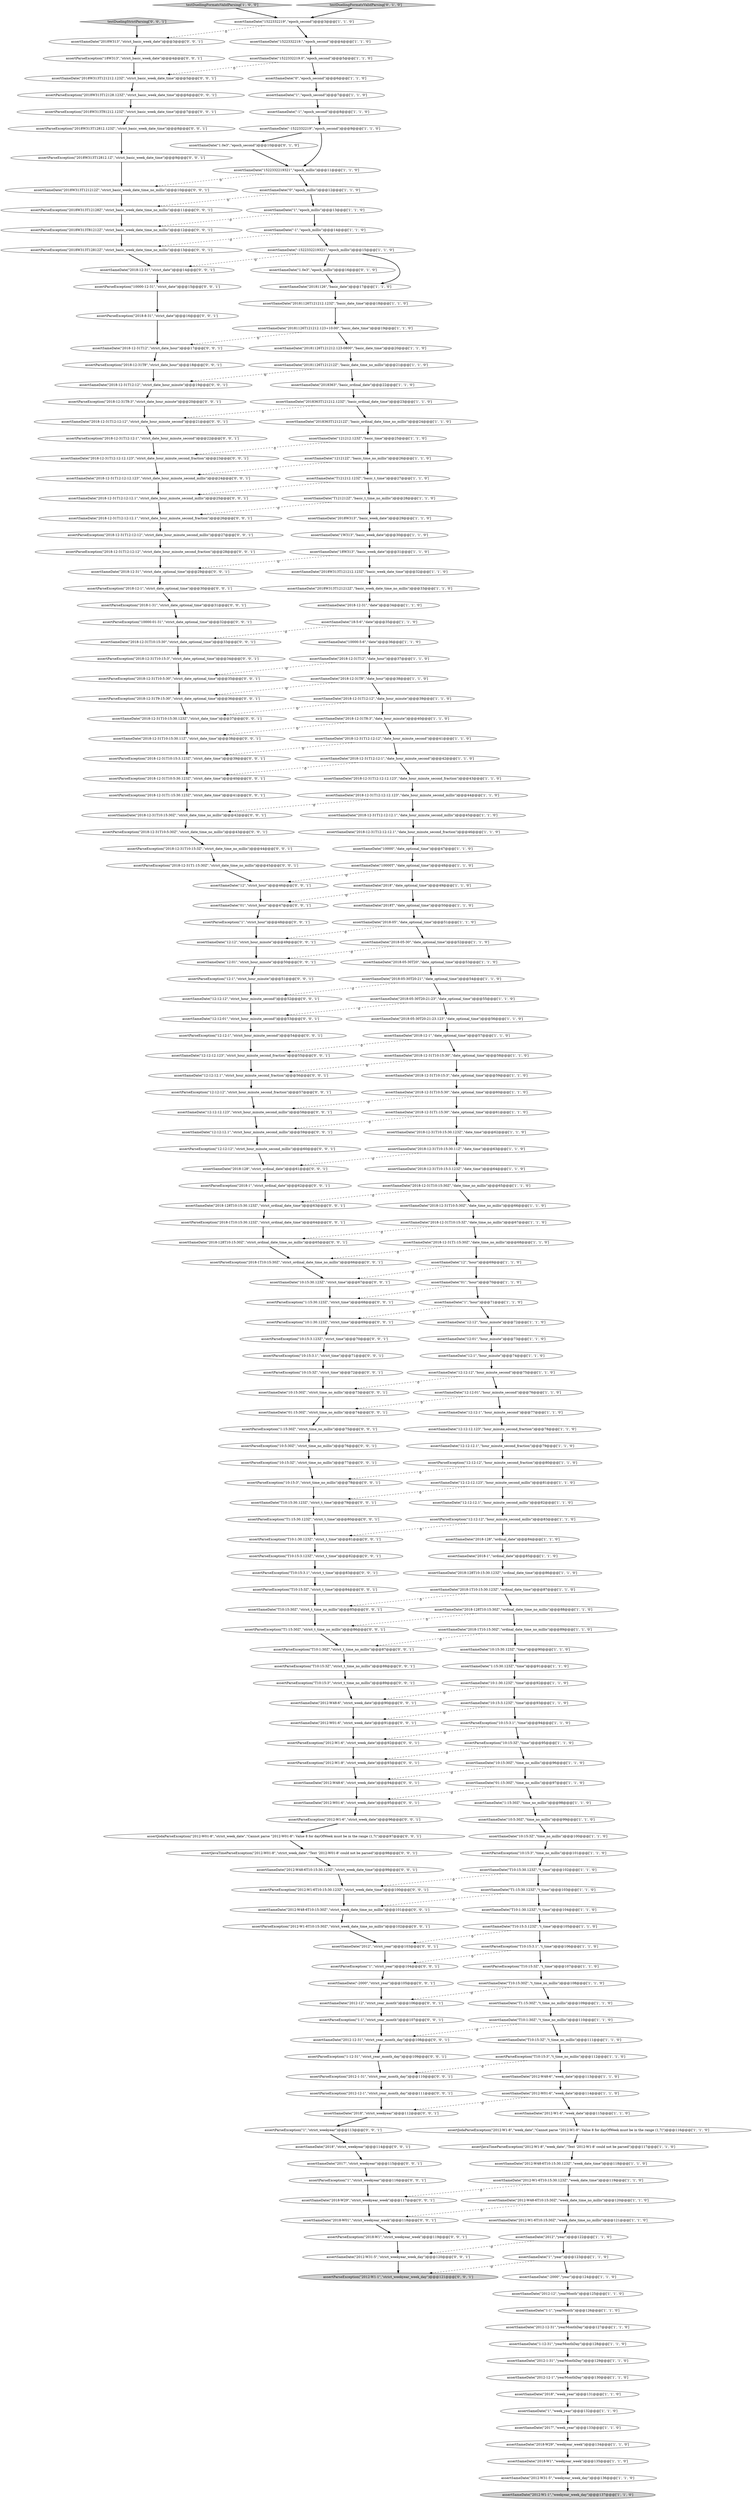digraph {
136 [style = filled, label = "assertSameDate(\"1.0e3\",\"epoch_second\")@@@10@@@['0', '1', '0']", fillcolor = white, shape = ellipse image = "AAA1AAABBB2BBB"];
87 [style = filled, label = "assertSameDate(\"1522332219.\",\"epoch_second\")@@@4@@@['1', '1', '0']", fillcolor = white, shape = ellipse image = "AAA0AAABBB1BBB"];
166 [style = filled, label = "assertParseException(\"10:15:3.1\",\"strict_time\")@@@71@@@['0', '0', '1']", fillcolor = white, shape = ellipse image = "AAA0AAABBB3BBB"];
212 [style = filled, label = "assertParseException(\"2018-12-31T10:15:3Z\",\"strict_date_time_no_millis\")@@@44@@@['0', '0', '1']", fillcolor = white, shape = ellipse image = "AAA0AAABBB3BBB"];
73 [style = filled, label = "assertSameDate(\"2018\",\"week_year\")@@@131@@@['1', '1', '0']", fillcolor = white, shape = ellipse image = "AAA0AAABBB1BBB"];
15 [style = filled, label = "assertSameDate(\"2018-12-31T12:12:12.1\",\"date_hour_minute_second_fraction\")@@@46@@@['1', '1', '0']", fillcolor = white, shape = ellipse image = "AAA0AAABBB1BBB"];
72 [style = filled, label = "assertSameDate(\"12\",\"hour\")@@@69@@@['1', '1', '0']", fillcolor = white, shape = ellipse image = "AAA0AAABBB1BBB"];
161 [style = filled, label = "assertSameDate(\"2018-12-31T12:12:12\",\"strict_date_hour_minute_second\")@@@21@@@['0', '0', '1']", fillcolor = white, shape = ellipse image = "AAA0AAABBB3BBB"];
33 [style = filled, label = "assertSameDate(\"2018-05-30T20:21:23.123\",\"date_optional_time\")@@@56@@@['1', '1', '0']", fillcolor = white, shape = ellipse image = "AAA0AAABBB1BBB"];
70 [style = filled, label = "assertSameDate(\"2018-12-31T10:15:3.123Z\",\"date_time\")@@@64@@@['1', '1', '0']", fillcolor = white, shape = ellipse image = "AAA0AAABBB1BBB"];
86 [style = filled, label = "assertSameDate(\"2018-12-31T10:15:30.11Z\",\"date_time\")@@@63@@@['1', '1', '0']", fillcolor = white, shape = ellipse image = "AAA0AAABBB1BBB"];
207 [style = filled, label = "assertParseException(\"2018-12-31T12:12:12\",\"strict_date_hour_minute_second_millis\")@@@27@@@['0', '0', '1']", fillcolor = white, shape = ellipse image = "AAA0AAABBB3BBB"];
131 [style = filled, label = "assertParseException(\"12:12:12\",\"hour_minute_second_fraction\")@@@80@@@['1', '1', '0']", fillcolor = white, shape = ellipse image = "AAA0AAABBB1BBB"];
10 [style = filled, label = "assertSameDate(\"2012-W1-6T10:15:30Z\",\"week_date_time_no_millis\")@@@121@@@['1', '1', '0']", fillcolor = white, shape = ellipse image = "AAA0AAABBB1BBB"];
147 [style = filled, label = "assertParseException(\"10:15:3Z\",\"strict_time_no_millis\")@@@77@@@['0', '0', '1']", fillcolor = white, shape = ellipse image = "AAA0AAABBB3BBB"];
75 [style = filled, label = "assertSameDate(\"-1\",\"epoch_millis\")@@@14@@@['1', '1', '0']", fillcolor = white, shape = ellipse image = "AAA0AAABBB1BBB"];
118 [style = filled, label = "assertSameDate(\"12:12:12.1\",\"hour_minute_second_millis\")@@@82@@@['1', '1', '0']", fillcolor = white, shape = ellipse image = "AAA0AAABBB1BBB"];
173 [style = filled, label = "assertSameDate(\"2018\",\"strict_weekyear\")@@@114@@@['0', '0', '1']", fillcolor = white, shape = ellipse image = "AAA0AAABBB3BBB"];
169 [style = filled, label = "assertParseException(\"T10:1:30.123Z\",\"strict_t_time\")@@@81@@@['0', '0', '1']", fillcolor = white, shape = ellipse image = "AAA0AAABBB3BBB"];
115 [style = filled, label = "assertSameDate(\"2012-W1-6T10:15:30.123Z\",\"week_date_time\")@@@119@@@['1', '1', '0']", fillcolor = white, shape = ellipse image = "AAA0AAABBB1BBB"];
111 [style = filled, label = "assertSameDate(\"20181126T121212.123-0800\",\"basic_date_time\")@@@20@@@['1', '1', '0']", fillcolor = white, shape = ellipse image = "AAA0AAABBB1BBB"];
159 [style = filled, label = "assertSameDate(\"12:12:12\",\"strict_hour_minute_second\")@@@52@@@['0', '0', '1']", fillcolor = white, shape = ellipse image = "AAA0AAABBB3BBB"];
39 [style = filled, label = "assertSameDate(\"12:01\",\"hour_minute\")@@@73@@@['1', '1', '0']", fillcolor = white, shape = ellipse image = "AAA0AAABBB1BBB"];
165 [style = filled, label = "assertParseException(\"10:1:30.123Z\",\"strict_time\")@@@69@@@['0', '0', '1']", fillcolor = white, shape = ellipse image = "AAA0AAABBB3BBB"];
13 [style = filled, label = "assertSameDate(\"2012-W31-5\",\"weekyear_week_day\")@@@136@@@['1', '1', '0']", fillcolor = white, shape = ellipse image = "AAA0AAABBB1BBB"];
126 [style = filled, label = "assertSameDate(\"01\",\"hour\")@@@70@@@['1', '1', '0']", fillcolor = white, shape = ellipse image = "AAA0AAABBB1BBB"];
7 [style = filled, label = "assertParseException(\"T10:15:3.1\",\"t_time\")@@@106@@@['1', '1', '0']", fillcolor = white, shape = ellipse image = "AAA0AAABBB1BBB"];
55 [style = filled, label = "assertSameDate(\"2018W313T121212.123Z\",\"basic_week_date_time\")@@@32@@@['1', '1', '0']", fillcolor = white, shape = ellipse image = "AAA0AAABBB1BBB"];
78 [style = filled, label = "assertSameDate(\"-2000\",\"year\")@@@124@@@['1', '1', '0']", fillcolor = white, shape = ellipse image = "AAA0AAABBB1BBB"];
233 [style = filled, label = "assertParseException(\"2018-1T10:15:30Z\",\"strict_ordinal_date_time_no_millis\")@@@66@@@['0', '0', '1']", fillcolor = white, shape = ellipse image = "AAA0AAABBB3BBB"];
142 [style = filled, label = "assertParseException(\"1:15:30Z\",\"strict_time_no_millis\")@@@75@@@['0', '0', '1']", fillcolor = white, shape = ellipse image = "AAA0AAABBB3BBB"];
198 [style = filled, label = "assertSameDate(\"12:12:01\",\"strict_hour_minute_second\")@@@53@@@['0', '0', '1']", fillcolor = white, shape = ellipse image = "AAA0AAABBB3BBB"];
49 [style = filled, label = "assertSameDate(\"2018-128T10:15:30.123Z\",\"ordinal_date_time\")@@@86@@@['1', '1', '0']", fillcolor = white, shape = ellipse image = "AAA0AAABBB1BBB"];
134 [style = filled, label = "assertSameDate(\"1.0e3\",\"epoch_millis\")@@@16@@@['0', '1', '0']", fillcolor = white, shape = ellipse image = "AAA1AAABBB2BBB"];
58 [style = filled, label = "assertParseException(\"10:15:3Z\",\"time\")@@@95@@@['1', '1', '0']", fillcolor = white, shape = ellipse image = "AAA0AAABBB1BBB"];
186 [style = filled, label = "assertParseException(\"1-1\",\"strict_year_month\")@@@107@@@['0', '0', '1']", fillcolor = white, shape = ellipse image = "AAA0AAABBB3BBB"];
228 [style = filled, label = "assertSameDate(\"2012-W48-6\",\"strict_week_date\")@@@90@@@['0', '0', '1']", fillcolor = white, shape = ellipse image = "AAA0AAABBB3BBB"];
113 [style = filled, label = "assertSameDate(\"121212.123Z\",\"basic_time\")@@@25@@@['1', '1', '0']", fillcolor = white, shape = ellipse image = "AAA0AAABBB1BBB"];
189 [style = filled, label = "assertSameDate(\"2018-12-31\",\"strict_date\")@@@14@@@['0', '0', '1']", fillcolor = white, shape = ellipse image = "AAA0AAABBB3BBB"];
213 [style = filled, label = "assertParseException(\"1\",\"strict_weekyear\")@@@116@@@['0', '0', '1']", fillcolor = white, shape = ellipse image = "AAA0AAABBB3BBB"];
220 [style = filled, label = "assertParseException(\"T1:15:30.123Z\",\"strict_t_time\")@@@80@@@['0', '0', '1']", fillcolor = white, shape = ellipse image = "AAA0AAABBB3BBB"];
204 [style = filled, label = "assertParseException(\"1\",\"strict_year\")@@@104@@@['0', '0', '1']", fillcolor = white, shape = ellipse image = "AAA0AAABBB3BBB"];
250 [style = filled, label = "assertSameDate(\"2018W313T121212.123Z\",\"strict_basic_week_date_time\")@@@5@@@['0', '0', '1']", fillcolor = white, shape = ellipse image = "AAA0AAABBB3BBB"];
183 [style = filled, label = "assertSameDate(\"12:12\",\"strict_hour_minute\")@@@49@@@['0', '0', '1']", fillcolor = white, shape = ellipse image = "AAA0AAABBB3BBB"];
194 [style = filled, label = "assertParseException(\"10:5:30Z\",\"strict_time_no_millis\")@@@76@@@['0', '0', '1']", fillcolor = white, shape = ellipse image = "AAA0AAABBB3BBB"];
229 [style = filled, label = "assertSameDate(\"01\",\"strict_hour\")@@@47@@@['0', '0', '1']", fillcolor = white, shape = ellipse image = "AAA0AAABBB3BBB"];
168 [style = filled, label = "assertSameDate(\"2012-W48-6T10:15:30Z\",\"strict_week_date_time_no_millis\")@@@101@@@['0', '0', '1']", fillcolor = white, shape = ellipse image = "AAA0AAABBB3BBB"];
8 [style = filled, label = "assertSameDate(\"20181126\",\"basic_date\")@@@17@@@['1', '1', '0']", fillcolor = white, shape = ellipse image = "AAA0AAABBB1BBB"];
128 [style = filled, label = "assertSameDate(\"2018-W29\",\"weekyear_week\")@@@134@@@['1', '1', '0']", fillcolor = white, shape = ellipse image = "AAA0AAABBB1BBB"];
222 [style = filled, label = "assertSameDate(\"2012-W48-6\",\"strict_week_date\")@@@94@@@['0', '0', '1']", fillcolor = white, shape = ellipse image = "AAA0AAABBB3BBB"];
112 [style = filled, label = "assertSameDate(\"1522332219.0\",\"epoch_second\")@@@5@@@['1', '1', '0']", fillcolor = white, shape = ellipse image = "AAA0AAABBB1BBB"];
44 [style = filled, label = "assertSameDate(\"0\",\"epoch_millis\")@@@12@@@['1', '1', '0']", fillcolor = white, shape = ellipse image = "AAA0AAABBB1BBB"];
59 [style = filled, label = "assertSameDate(\"2018-12-31T1:15:30\",\"date_optional_time\")@@@61@@@['1', '1', '0']", fillcolor = white, shape = ellipse image = "AAA0AAABBB1BBB"];
24 [style = filled, label = "assertSameDate(\"2018-12-31T8:3\",\"date_hour_minute\")@@@40@@@['1', '1', '0']", fillcolor = white, shape = ellipse image = "AAA0AAABBB1BBB"];
171 [style = filled, label = "assertParseException(\"2012-W1-8\",\"strict_week_date\")@@@93@@@['0', '0', '1']", fillcolor = white, shape = ellipse image = "AAA0AAABBB3BBB"];
138 [style = filled, label = "assertParseException(\"2018-12-31T8\",\"strict_date_hour\")@@@18@@@['0', '0', '1']", fillcolor = white, shape = ellipse image = "AAA0AAABBB3BBB"];
145 [style = filled, label = "assertParseException(\"1-12-31\",\"strict_year_month_day\")@@@109@@@['0', '0', '1']", fillcolor = white, shape = ellipse image = "AAA0AAABBB3BBB"];
63 [style = filled, label = "testDuellingFormatsValidParsing['1', '0', '0']", fillcolor = lightgray, shape = diamond image = "AAA0AAABBB1BBB"];
83 [style = filled, label = "assertParseException(\"T10:15:3\",\"t_time_no_millis\")@@@112@@@['1', '1', '0']", fillcolor = white, shape = ellipse image = "AAA0AAABBB1BBB"];
143 [style = filled, label = "assertParseException(\"2018-12-31T10:5:30\",\"strict_date_optional_time\")@@@35@@@['0', '0', '1']", fillcolor = white, shape = ellipse image = "AAA0AAABBB3BBB"];
123 [style = filled, label = "assertSameDate(\"2018363\",\"basic_ordinal_date\")@@@22@@@['1', '1', '0']", fillcolor = white, shape = ellipse image = "AAA0AAABBB1BBB"];
20 [style = filled, label = "assertSameDate(\"1\",\"hour\")@@@71@@@['1', '1', '0']", fillcolor = white, shape = ellipse image = "AAA0AAABBB1BBB"];
156 [style = filled, label = "assertParseException(\"T10:15:3\",\"strict_t_time_no_millis\")@@@89@@@['0', '0', '1']", fillcolor = white, shape = ellipse image = "AAA0AAABBB3BBB"];
114 [style = filled, label = "assertSameDate(\"2018-12-31T12:12:12.123\",\"date_hour_minute_second_millis\")@@@44@@@['1', '1', '0']", fillcolor = white, shape = ellipse image = "AAA0AAABBB1BBB"];
149 [style = filled, label = "assertParseException(\"2018-8-31\",\"strict_date\")@@@16@@@['0', '0', '1']", fillcolor = white, shape = ellipse image = "AAA0AAABBB3BBB"];
66 [style = filled, label = "assertSameDate(\"2018-05-30T20\",\"date_optional_time\")@@@53@@@['1', '1', '0']", fillcolor = white, shape = ellipse image = "AAA0AAABBB1BBB"];
120 [style = filled, label = "assertSameDate(\"2012-12-1\",\"yearMonthDay\")@@@130@@@['1', '1', '0']", fillcolor = white, shape = ellipse image = "AAA0AAABBB1BBB"];
80 [style = filled, label = "assertSameDate(\"2018-12-31T12:12:12.1\",\"date_hour_minute_second_millis\")@@@45@@@['1', '1', '0']", fillcolor = white, shape = ellipse image = "AAA0AAABBB1BBB"];
69 [style = filled, label = "assertSameDate(\"10000\",\"date_optional_time\")@@@47@@@['1', '1', '0']", fillcolor = white, shape = ellipse image = "AAA0AAABBB1BBB"];
104 [style = filled, label = "assertSameDate(\"2018-12-31T10:5:30\",\"date_optional_time\")@@@60@@@['1', '1', '0']", fillcolor = white, shape = ellipse image = "AAA0AAABBB1BBB"];
224 [style = filled, label = "assertSameDate(\"2012\",\"strict_year\")@@@103@@@['0', '0', '1']", fillcolor = white, shape = ellipse image = "AAA0AAABBB3BBB"];
191 [style = filled, label = "assertSameDate(\"2018W313\",\"strict_basic_week_date\")@@@3@@@['0', '0', '1']", fillcolor = white, shape = ellipse image = "AAA0AAABBB3BBB"];
244 [style = filled, label = "assertParseException(\"2012-W1-6T10:15:30Z\",\"strict_week_date_time_no_millis\")@@@102@@@['0', '0', '1']", fillcolor = white, shape = ellipse image = "AAA0AAABBB3BBB"];
27 [style = filled, label = "assertSameDate(\"1:15:30.123Z\",\"time\")@@@91@@@['1', '1', '0']", fillcolor = white, shape = ellipse image = "AAA0AAABBB1BBB"];
181 [style = filled, label = "assertSameDate(\"T10:15:30.123Z\",\"strict_t_time\")@@@79@@@['0', '0', '1']", fillcolor = white, shape = ellipse image = "AAA0AAABBB3BBB"];
97 [style = filled, label = "assertJavaTimeParseException(\"2012-W1-8\",\"week_date\",\"Text '2012-W1-8' could not be parsed\")@@@117@@@['1', '1', '0']", fillcolor = white, shape = ellipse image = "AAA0AAABBB1BBB"];
188 [style = filled, label = "assertParseException(\"T10:15:3.1\",\"strict_t_time\")@@@83@@@['0', '0', '1']", fillcolor = white, shape = ellipse image = "AAA0AAABBB3BBB"];
133 [style = filled, label = "assertSameDate(\"10:5:30Z\",\"time_no_millis\")@@@99@@@['1', '1', '0']", fillcolor = white, shape = ellipse image = "AAA0AAABBB1BBB"];
26 [style = filled, label = "assertSameDate(\"01:15:30Z\",\"time_no_millis\")@@@97@@@['1', '1', '0']", fillcolor = white, shape = ellipse image = "AAA0AAABBB1BBB"];
57 [style = filled, label = "assertSameDate(\"2018-12-31T10:15:30\",\"date_optional_time\")@@@58@@@['1', '1', '0']", fillcolor = white, shape = ellipse image = "AAA0AAABBB1BBB"];
109 [style = filled, label = "assertSameDate(\"2018W313\",\"basic_week_date\")@@@29@@@['1', '1', '0']", fillcolor = white, shape = ellipse image = "AAA0AAABBB1BBB"];
195 [style = filled, label = "assertParseException(\"2018-1T10:15:30.123Z\",\"strict_ordinal_date_time\")@@@64@@@['0', '0', '1']", fillcolor = white, shape = ellipse image = "AAA0AAABBB3BBB"];
217 [style = filled, label = "assertSameDate(\"12:12:12.1\",\"strict_hour_minute_second_fraction\")@@@56@@@['0', '0', '1']", fillcolor = white, shape = ellipse image = "AAA0AAABBB3BBB"];
135 [style = filled, label = "testDuellingFormatsValidParsing['0', '1', '0']", fillcolor = lightgray, shape = diamond image = "AAA0AAABBB2BBB"];
236 [style = filled, label = "assertParseException(\"T10:15:3Z\",\"strict_t_time\")@@@84@@@['0', '0', '1']", fillcolor = white, shape = ellipse image = "AAA0AAABBB3BBB"];
89 [style = filled, label = "assertSameDate(\"12:12:12\",\"hour_minute_second\")@@@75@@@['1', '1', '0']", fillcolor = white, shape = ellipse image = "AAA0AAABBB1BBB"];
103 [style = filled, label = "assertSameDate(\"2018-05-30\",\"date_optional_time\")@@@52@@@['1', '1', '0']", fillcolor = white, shape = ellipse image = "AAA0AAABBB1BBB"];
88 [style = filled, label = "assertSameDate(\"2018-12-31T10:15:30Z\",\"date_time_no_millis\")@@@65@@@['1', '1', '0']", fillcolor = white, shape = ellipse image = "AAA0AAABBB1BBB"];
254 [style = filled, label = "assertParseException(\"2012-W1-1\",\"strict_weekyear_week_day\")@@@121@@@['0', '0', '1']", fillcolor = lightgray, shape = ellipse image = "AAA0AAABBB3BBB"];
65 [style = filled, label = "assertSameDate(\"2012-W48-6T10:15:30Z\",\"week_date_time_no_millis\")@@@120@@@['1', '1', '0']", fillcolor = white, shape = ellipse image = "AAA0AAABBB1BBB"];
155 [style = filled, label = "assertParseException(\"2018-12-31T12:12:12\",\"strict_date_hour_minute_second_fraction\")@@@28@@@['0', '0', '1']", fillcolor = white, shape = ellipse image = "AAA0AAABBB3BBB"];
197 [style = filled, label = "assertSameDate(\"10:15:30.123Z\",\"strict_time\")@@@67@@@['0', '0', '1']", fillcolor = white, shape = ellipse image = "AAA0AAABBB3BBB"];
215 [style = filled, label = "assertSameDate(\"T10:15:30Z\",\"strict_t_time_no_millis\")@@@85@@@['0', '0', '1']", fillcolor = white, shape = ellipse image = "AAA0AAABBB3BBB"];
164 [style = filled, label = "assertSameDate(\"12:12:12.1\",\"strict_hour_minute_second_millis\")@@@59@@@['0', '0', '1']", fillcolor = white, shape = ellipse image = "AAA0AAABBB3BBB"];
45 [style = filled, label = "assertSameDate(\"2012-1-31\",\"yearMonthDay\")@@@129@@@['1', '1', '0']", fillcolor = white, shape = ellipse image = "AAA0AAABBB1BBB"];
148 [style = filled, label = "assertParseException(\"T1:15:30Z\",\"strict_t_time_no_millis\")@@@86@@@['0', '0', '1']", fillcolor = white, shape = ellipse image = "AAA0AAABBB3BBB"];
77 [style = filled, label = "assertSameDate(\"20181126T121212.123Z\",\"basic_date_time\")@@@18@@@['1', '1', '0']", fillcolor = white, shape = ellipse image = "AAA0AAABBB1BBB"];
176 [style = filled, label = "assertSameDate(\"01:15:30Z\",\"strict_time_no_millis\")@@@74@@@['0', '0', '1']", fillcolor = white, shape = ellipse image = "AAA0AAABBB3BBB"];
54 [style = filled, label = "assertSameDate(\"1522332219\",\"epoch_second\")@@@3@@@['1', '1', '0']", fillcolor = white, shape = ellipse image = "AAA0AAABBB1BBB"];
177 [style = filled, label = "assertSameDate(\"2018-12-31T12:12:12.1\",\"strict_date_hour_minute_second_fraction\")@@@26@@@['0', '0', '1']", fillcolor = white, shape = ellipse image = "AAA0AAABBB3BBB"];
221 [style = filled, label = "assertParseException(\"2018W313T12812.123Z\",\"strict_basic_week_date_time\")@@@8@@@['0', '0', '1']", fillcolor = white, shape = ellipse image = "AAA0AAABBB3BBB"];
41 [style = filled, label = "assertParseException(\"10:15:3.1\",\"time\")@@@94@@@['1', '1', '0']", fillcolor = white, shape = ellipse image = "AAA0AAABBB1BBB"];
79 [style = filled, label = "assertSameDate(\"2018363T121212.123Z\",\"basic_ordinal_date_time\")@@@23@@@['1', '1', '0']", fillcolor = white, shape = ellipse image = "AAA0AAABBB1BBB"];
37 [style = filled, label = "assertSameDate(\"1:15:30Z\",\"time_no_millis\")@@@98@@@['1', '1', '0']", fillcolor = white, shape = ellipse image = "AAA0AAABBB1BBB"];
21 [style = filled, label = "assertSameDate(\"2018-128T10:15:30Z\",\"ordinal_date_time_no_millis\")@@@88@@@['1', '1', '0']", fillcolor = white, shape = ellipse image = "AAA0AAABBB1BBB"];
110 [style = filled, label = "assertSameDate(\"10:15:30Z\",\"time_no_millis\")@@@96@@@['1', '1', '0']", fillcolor = white, shape = ellipse image = "AAA0AAABBB1BBB"];
237 [style = filled, label = "assertParseException(\"1\",\"strict_hour\")@@@48@@@['0', '0', '1']", fillcolor = white, shape = ellipse image = "AAA0AAABBB3BBB"];
193 [style = filled, label = "assertParseException(\"2018-W1\",\"strict_weekyear_week\")@@@119@@@['0', '0', '1']", fillcolor = white, shape = ellipse image = "AAA0AAABBB3BBB"];
28 [style = filled, label = "assertSameDate(\"2018-12-31T8\",\"date_hour\")@@@38@@@['1', '1', '0']", fillcolor = white, shape = ellipse image = "AAA0AAABBB1BBB"];
3 [style = filled, label = "assertSameDate(\"2018-1T10:15:30.123Z\",\"ordinal_date_time\")@@@87@@@['1', '1', '0']", fillcolor = white, shape = ellipse image = "AAA0AAABBB1BBB"];
107 [style = filled, label = "assertSameDate(\"2018-12-31T10:5:30Z\",\"date_time_no_millis\")@@@66@@@['1', '1', '0']", fillcolor = white, shape = ellipse image = "AAA0AAABBB1BBB"];
129 [style = filled, label = "assertSameDate(\"2012-W01-6\",\"week_date\")@@@114@@@['1', '1', '0']", fillcolor = white, shape = ellipse image = "AAA0AAABBB1BBB"];
203 [style = filled, label = "assertParseException(\"12:12:12\",\"strict_hour_minute_second_millis\")@@@60@@@['0', '0', '1']", fillcolor = white, shape = ellipse image = "AAA0AAABBB3BBB"];
31 [style = filled, label = "assertSameDate(\"2018-128\",\"ordinal_date\")@@@84@@@['1', '1', '0']", fillcolor = white, shape = ellipse image = "AAA0AAABBB1BBB"];
46 [style = filled, label = "assertSameDate(\"12:1\",\"hour_minute\")@@@74@@@['1', '1', '0']", fillcolor = white, shape = ellipse image = "AAA0AAABBB1BBB"];
96 [style = filled, label = "assertParseException(\"T10:15:3Z\",\"t_time\")@@@107@@@['1', '1', '0']", fillcolor = white, shape = ellipse image = "AAA0AAABBB1BBB"];
84 [style = filled, label = "assertSameDate(\"2018-12-31T12:12:12\",\"date_hour_minute_second\")@@@41@@@['1', '1', '0']", fillcolor = white, shape = ellipse image = "AAA0AAABBB1BBB"];
245 [style = filled, label = "assertParseException(\"18W313\",\"strict_basic_week_date\")@@@4@@@['0', '0', '1']", fillcolor = white, shape = ellipse image = "AAA0AAABBB3BBB"];
255 [style = filled, label = "assertSameDate(\"2018-12-31T10:15:30.11Z\",\"strict_date_time\")@@@38@@@['0', '0', '1']", fillcolor = white, shape = ellipse image = "AAA0AAABBB3BBB"];
98 [style = filled, label = "assertSameDate(\"2012-12\",\"yearMonth\")@@@125@@@['1', '1', '0']", fillcolor = white, shape = ellipse image = "AAA0AAABBB1BBB"];
130 [style = filled, label = "assertSameDate(\"T121212Z\",\"basic_t_time_no_millis\")@@@28@@@['1', '1', '0']", fillcolor = white, shape = ellipse image = "AAA0AAABBB1BBB"];
68 [style = filled, label = "assertSameDate(\"2012-W48-6\",\"week_date\")@@@113@@@['1', '1', '0']", fillcolor = white, shape = ellipse image = "AAA0AAABBB1BBB"];
101 [style = filled, label = "assertSameDate(\"10:15:3.123Z\",\"time\")@@@93@@@['1', '1', '0']", fillcolor = white, shape = ellipse image = "AAA0AAABBB1BBB"];
139 [style = filled, label = "assertSameDate(\"2018-12-31T10:15:30Z\",\"strict_date_time_no_millis\")@@@42@@@['0', '0', '1']", fillcolor = white, shape = ellipse image = "AAA0AAABBB3BBB"];
170 [style = filled, label = "assertParseException(\"10000-12-31\",\"strict_date\")@@@15@@@['0', '0', '1']", fillcolor = white, shape = ellipse image = "AAA0AAABBB3BBB"];
175 [style = filled, label = "assertParseException(\"2018W313T81212.123Z\",\"strict_basic_week_date_time\")@@@7@@@['0', '0', '1']", fillcolor = white, shape = ellipse image = "AAA0AAABBB3BBB"];
76 [style = filled, label = "assertSameDate(\"2018-05\",\"date_optional_time\")@@@51@@@['1', '1', '0']", fillcolor = white, shape = ellipse image = "AAA0AAABBB1BBB"];
219 [style = filled, label = "assertParseException(\"2018W313T12128Z\",\"strict_basic_week_date_time_no_millis\")@@@11@@@['0', '0', '1']", fillcolor = white, shape = ellipse image = "AAA0AAABBB3BBB"];
154 [style = filled, label = "assertSameDate(\"2018-12-31T12\",\"strict_date_hour\")@@@17@@@['0', '0', '1']", fillcolor = white, shape = ellipse image = "AAA0AAABBB3BBB"];
182 [style = filled, label = "assertSameDate(\"2018-12-31T10:15:30\",\"strict_date_optional_time\")@@@33@@@['0', '0', '1']", fillcolor = white, shape = ellipse image = "AAA0AAABBB3BBB"];
202 [style = filled, label = "assertParseException(\"2018-12-31T10:15:3.123Z\",\"strict_date_time\")@@@39@@@['0', '0', '1']", fillcolor = white, shape = ellipse image = "AAA0AAABBB3BBB"];
223 [style = filled, label = "assertParseException(\"2018-12-31T8:3\",\"strict_date_hour_minute\")@@@20@@@['0', '0', '1']", fillcolor = white, shape = ellipse image = "AAA0AAABBB3BBB"];
116 [style = filled, label = "assertSameDate(\"1W313\",\"basic_week_date\")@@@30@@@['1', '1', '0']", fillcolor = white, shape = ellipse image = "AAA0AAABBB1BBB"];
248 [style = filled, label = "assertSameDate(\"2018-12-31\",\"strict_date_optional_time\")@@@29@@@['0', '0', '1']", fillcolor = white, shape = ellipse image = "AAA0AAABBB3BBB"];
74 [style = filled, label = "assertSameDate(\"12:12:12.1\",\"hour_minute_second_fraction\")@@@79@@@['1', '1', '0']", fillcolor = white, shape = ellipse image = "AAA0AAABBB1BBB"];
35 [style = filled, label = "assertSameDate(\"18W313\",\"basic_week_date\")@@@31@@@['1', '1', '0']", fillcolor = white, shape = ellipse image = "AAA0AAABBB1BBB"];
48 [style = filled, label = "assertSameDate(\"2017\",\"week_year\")@@@133@@@['1', '1', '0']", fillcolor = white, shape = ellipse image = "AAA0AAABBB1BBB"];
67 [style = filled, label = "assertSameDate(\"2018-1\",\"ordinal_date\")@@@85@@@['1', '1', '0']", fillcolor = white, shape = ellipse image = "AAA0AAABBB1BBB"];
122 [style = filled, label = "assertSameDate(\"2018-12-31T12\",\"date_hour\")@@@37@@@['1', '1', '0']", fillcolor = white, shape = ellipse image = "AAA0AAABBB1BBB"];
226 [style = filled, label = "assertParseException(\"T10:15:3.123Z\",\"strict_t_time\")@@@82@@@['0', '0', '1']", fillcolor = white, shape = ellipse image = "AAA0AAABBB3BBB"];
234 [style = filled, label = "assertSameDate(\"2018-128T10:15:30Z\",\"strict_ordinal_date_time_no_millis\")@@@65@@@['0', '0', '1']", fillcolor = white, shape = ellipse image = "AAA0AAABBB3BBB"];
22 [style = filled, label = "assertSameDate(\"T10:15:30.123Z\",\"t_time\")@@@102@@@['1', '1', '0']", fillcolor = white, shape = ellipse image = "AAA0AAABBB1BBB"];
121 [style = filled, label = "assertSameDate(\"121212Z\",\"basic_time_no_millis\")@@@26@@@['1', '1', '0']", fillcolor = white, shape = ellipse image = "AAA0AAABBB1BBB"];
216 [style = filled, label = "assertParseException(\"T10:15:3Z\",\"strict_t_time_no_millis\")@@@88@@@['0', '0', '1']", fillcolor = white, shape = ellipse image = "AAA0AAABBB3BBB"];
106 [style = filled, label = "assertSameDate(\"2018-W1\",\"weekyear_week\")@@@135@@@['1', '1', '0']", fillcolor = white, shape = ellipse image = "AAA0AAABBB1BBB"];
117 [style = filled, label = "assertSameDate(\"2018363T121212Z\",\"basic_ordinal_date_time_no_millis\")@@@24@@@['1', '1', '0']", fillcolor = white, shape = ellipse image = "AAA0AAABBB1BBB"];
256 [style = filled, label = "assertSameDate(\"2017\",\"strict_weekyear\")@@@115@@@['0', '0', '1']", fillcolor = white, shape = ellipse image = "AAA0AAABBB3BBB"];
4 [style = filled, label = "assertSameDate(\"2018-12-31\",\"date\")@@@34@@@['1', '1', '0']", fillcolor = white, shape = ellipse image = "AAA0AAABBB1BBB"];
201 [style = filled, label = "assertParseException(\"2018W313T12812.1Z\",\"strict_basic_week_date_time\")@@@9@@@['0', '0', '1']", fillcolor = white, shape = ellipse image = "AAA0AAABBB3BBB"];
150 [style = filled, label = "assertParseException(\"2018W313T12128.123Z\",\"strict_basic_week_date_time\")@@@6@@@['0', '0', '1']", fillcolor = white, shape = ellipse image = "AAA0AAABBB3BBB"];
95 [style = filled, label = "assertSameDate(\"18-5-6\",\"date\")@@@35@@@['1', '1', '0']", fillcolor = white, shape = ellipse image = "AAA0AAABBB1BBB"];
230 [style = filled, label = "assertParseException(\"2018-12-31T12:12:1\",\"strict_date_hour_minute_second\")@@@22@@@['0', '0', '1']", fillcolor = white, shape = ellipse image = "AAA0AAABBB3BBB"];
246 [style = filled, label = "assertParseException(\"12:12:1\",\"strict_hour_minute_second\")@@@54@@@['0', '0', '1']", fillcolor = white, shape = ellipse image = "AAA0AAABBB3BBB"];
34 [style = filled, label = "assertJodaParseException(\"2012-W1-8\",\"week_date\",\"Cannot parse \"2012-W1-8\": Value 8 for dayOfWeek must be in the range (1,7(\")@@@116@@@['1', '1', '0']", fillcolor = white, shape = ellipse image = "AAA0AAABBB1BBB"];
32 [style = filled, label = "assertSameDate(\"2018W313T121212Z\",\"basic_week_date_time_no_millis\")@@@33@@@['1', '1', '0']", fillcolor = white, shape = ellipse image = "AAA0AAABBB1BBB"];
178 [style = filled, label = "testDuelingStrictParsing['0', '0', '1']", fillcolor = lightgray, shape = diamond image = "AAA0AAABBB3BBB"];
218 [style = filled, label = "assertJodaParseException(\"2012-W01-8\",\"strict_week_date\",\"Cannot parse \"2012-W01-8\": Value 8 for dayOfWeek must be in the range (1,7(\")@@@97@@@['0', '0', '1']", fillcolor = white, shape = ellipse image = "AAA0AAABBB3BBB"];
225 [style = filled, label = "assertSameDate(\"2018-12-31T10:15:30.123Z\",\"strict_date_time\")@@@37@@@['0', '0', '1']", fillcolor = white, shape = ellipse image = "AAA0AAABBB3BBB"];
235 [style = filled, label = "assertSameDate(\"2018W313T121212Z\",\"strict_basic_week_date_time_no_millis\")@@@10@@@['0', '0', '1']", fillcolor = white, shape = ellipse image = "AAA0AAABBB3BBB"];
1 [style = filled, label = "assertSameDate(\"2012-W1-6\",\"week_date\")@@@115@@@['1', '1', '0']", fillcolor = white, shape = ellipse image = "AAA0AAABBB1BBB"];
36 [style = filled, label = "assertSameDate(\"2012\",\"year\")@@@122@@@['1', '1', '0']", fillcolor = white, shape = ellipse image = "AAA0AAABBB1BBB"];
64 [style = filled, label = "assertSameDate(\"20181126T121212Z\",\"basic_date_time_no_millis\")@@@21@@@['1', '1', '0']", fillcolor = white, shape = ellipse image = "AAA0AAABBB1BBB"];
214 [style = filled, label = "assertParseException(\"12:1\",\"strict_hour_minute\")@@@51@@@['0', '0', '1']", fillcolor = white, shape = ellipse image = "AAA0AAABBB3BBB"];
99 [style = filled, label = "assertSameDate(\"2018-12-31T12:12\",\"date_hour_minute\")@@@39@@@['1', '1', '0']", fillcolor = white, shape = ellipse image = "AAA0AAABBB1BBB"];
160 [style = filled, label = "assertSameDate(\"2012-W31-5\",\"strict_weekyear_week_day\")@@@120@@@['0', '0', '1']", fillcolor = white, shape = ellipse image = "AAA0AAABBB3BBB"];
5 [style = filled, label = "assertSameDate(\"2012-W48-6T10:15:30.123Z\",\"week_date_time\")@@@118@@@['1', '1', '0']", fillcolor = white, shape = ellipse image = "AAA0AAABBB1BBB"];
146 [style = filled, label = "assertParseException(\"2018-12-31T1:15:30.123Z\",\"strict_date_time\")@@@41@@@['0', '0', '1']", fillcolor = white, shape = ellipse image = "AAA0AAABBB3BBB"];
132 [style = filled, label = "assertSameDate(\"10:15:30.123Z\",\"time\")@@@90@@@['1', '1', '0']", fillcolor = white, shape = ellipse image = "AAA0AAABBB1BBB"];
85 [style = filled, label = "assertSameDate(\"2012-12-31\",\"yearMonthDay\")@@@127@@@['1', '1', '0']", fillcolor = white, shape = ellipse image = "AAA0AAABBB1BBB"];
200 [style = filled, label = "assertSameDate(\"12:12:12.123\",\"strict_hour_minute_second_millis\")@@@58@@@['0', '0', '1']", fillcolor = white, shape = ellipse image = "AAA0AAABBB3BBB"];
205 [style = filled, label = "assertParseException(\"2018-12-31T10:15:3\",\"strict_date_optional_time\")@@@34@@@['0', '0', '1']", fillcolor = white, shape = ellipse image = "AAA0AAABBB3BBB"];
124 [style = filled, label = "assertSameDate(\"10000T\",\"date_optional_time\")@@@48@@@['1', '1', '0']", fillcolor = white, shape = ellipse image = "AAA0AAABBB1BBB"];
179 [style = filled, label = "assertJavaTimeParseException(\"2012-W01-8\",\"strict_week_date\",\"Text '2012-W01-8' could not be parsed\")@@@98@@@['0', '0', '1']", fillcolor = white, shape = ellipse image = "AAA0AAABBB3BBB"];
43 [style = filled, label = "assertSameDate(\"20181126T121212.123+10:00\",\"basic_date_time\")@@@19@@@['1', '1', '0']", fillcolor = white, shape = ellipse image = "AAA0AAABBB1BBB"];
11 [style = filled, label = "assertSameDate(\"2018-12-1\",\"date_optional_time\")@@@57@@@['1', '1', '0']", fillcolor = white, shape = ellipse image = "AAA0AAABBB1BBB"];
184 [style = filled, label = "assertParseException(\"2012-1-31\",\"strict_year_month_day\")@@@110@@@['0', '0', '1']", fillcolor = white, shape = ellipse image = "AAA0AAABBB3BBB"];
199 [style = filled, label = "assertSameDate(\"2018-W01\",\"strict_weekyear_week\")@@@118@@@['0', '0', '1']", fillcolor = white, shape = ellipse image = "AAA0AAABBB3BBB"];
14 [style = filled, label = "assertSameDate(\"T1:15:30Z\",\"t_time_no_millis\")@@@109@@@['1', '1', '0']", fillcolor = white, shape = ellipse image = "AAA0AAABBB1BBB"];
56 [style = filled, label = "assertSameDate(\"1\",\"year\")@@@123@@@['1', '1', '0']", fillcolor = white, shape = ellipse image = "AAA0AAABBB1BBB"];
23 [style = filled, label = "assertSameDate(\"1522332219321\",\"epoch_millis\")@@@11@@@['1', '1', '0']", fillcolor = white, shape = ellipse image = "AAA0AAABBB1BBB"];
92 [style = filled, label = "assertSameDate(\"2018T\",\"date_optional_time\")@@@50@@@['1', '1', '0']", fillcolor = white, shape = ellipse image = "AAA0AAABBB1BBB"];
163 [style = filled, label = "assertParseException(\"T10:1:30Z\",\"strict_t_time_no_millis\")@@@87@@@['0', '0', '1']", fillcolor = white, shape = ellipse image = "AAA0AAABBB3BBB"];
252 [style = filled, label = "assertSameDate(\"2018-12-31T12:12\",\"strict_date_hour_minute\")@@@19@@@['0', '0', '1']", fillcolor = white, shape = ellipse image = "AAA0AAABBB3BBB"];
30 [style = filled, label = "assertSameDate(\"2018-12-31T10:15:3\",\"date_optional_time\")@@@59@@@['1', '1', '0']", fillcolor = white, shape = ellipse image = "AAA0AAABBB1BBB"];
153 [style = filled, label = "assertParseException(\"10:15:3.123Z\",\"strict_time\")@@@70@@@['0', '0', '1']", fillcolor = white, shape = ellipse image = "AAA0AAABBB3BBB"];
187 [style = filled, label = "assertSameDate(\"2018\",\"strict_weekyear\")@@@112@@@['0', '0', '1']", fillcolor = white, shape = ellipse image = "AAA0AAABBB3BBB"];
17 [style = filled, label = "assertSameDate(\"12:12:12.123\",\"hour_minute_second_fraction\")@@@78@@@['1', '1', '0']", fillcolor = white, shape = ellipse image = "AAA0AAABBB1BBB"];
51 [style = filled, label = "assertSameDate(\"10:1:30.123Z\",\"time\")@@@92@@@['1', '1', '0']", fillcolor = white, shape = ellipse image = "AAA0AAABBB1BBB"];
190 [style = filled, label = "assertSameDate(\"2012-W48-6T10:15:30.123Z\",\"strict_week_date_time\")@@@99@@@['0', '0', '1']", fillcolor = white, shape = ellipse image = "AAA0AAABBB3BBB"];
208 [style = filled, label = "assertSameDate(\"2012-W01-6\",\"strict_week_date\")@@@91@@@['0', '0', '1']", fillcolor = white, shape = ellipse image = "AAA0AAABBB3BBB"];
0 [style = filled, label = "assertSameDate(\"2018-12-31T1:15:30Z\",\"date_time_no_millis\")@@@68@@@['1', '1', '0']", fillcolor = white, shape = ellipse image = "AAA0AAABBB1BBB"];
52 [style = filled, label = "assertSameDate(\"12:12:12.123\",\"hour_minute_second_millis\")@@@81@@@['1', '1', '0']", fillcolor = white, shape = ellipse image = "AAA0AAABBB1BBB"];
91 [style = filled, label = "assertSameDate(\"2018-05-30T20:21:23\",\"date_optional_time\")@@@55@@@['1', '1', '0']", fillcolor = white, shape = ellipse image = "AAA0AAABBB1BBB"];
60 [style = filled, label = "assertSameDate(\"1-1\",\"yearMonth\")@@@126@@@['1', '1', '0']", fillcolor = white, shape = ellipse image = "AAA0AAABBB1BBB"];
253 [style = filled, label = "assertSameDate(\"2018-12-31T12:12:12.123\",\"strict_date_hour_minute_second_millis\")@@@24@@@['0', '0', '1']", fillcolor = white, shape = ellipse image = "AAA0AAABBB3BBB"];
9 [style = filled, label = "assertSameDate(\"2018\",\"date_optional_time\")@@@49@@@['1', '1', '0']", fillcolor = white, shape = ellipse image = "AAA0AAABBB1BBB"];
242 [style = filled, label = "assertParseException(\"2018-1\",\"strict_ordinal_date\")@@@62@@@['0', '0', '1']", fillcolor = white, shape = ellipse image = "AAA0AAABBB3BBB"];
140 [style = filled, label = "assertSameDate(\"2018-W29\",\"strict_weekyear_week\")@@@117@@@['0', '0', '1']", fillcolor = white, shape = ellipse image = "AAA0AAABBB3BBB"];
249 [style = filled, label = "assertParseException(\"2018-12-1\",\"strict_date_optional_time\")@@@30@@@['0', '0', '1']", fillcolor = white, shape = ellipse image = "AAA0AAABBB3BBB"];
180 [style = filled, label = "assertParseException(\"10:15:3Z\",\"strict_time\")@@@72@@@['0', '0', '1']", fillcolor = white, shape = ellipse image = "AAA0AAABBB3BBB"];
108 [style = filled, label = "assertSameDate(\"1-12-31\",\"yearMonthDay\")@@@128@@@['1', '1', '0']", fillcolor = white, shape = ellipse image = "AAA0AAABBB1BBB"];
6 [style = filled, label = "assertSameDate(\"1\",\"epoch_second\")@@@7@@@['1', '1', '0']", fillcolor = white, shape = ellipse image = "AAA0AAABBB1BBB"];
50 [style = filled, label = "assertSameDate(\"2012-W1-1\",\"weekyear_week_day\")@@@137@@@['1', '1', '0']", fillcolor = lightgray, shape = ellipse image = "AAA0AAABBB1BBB"];
102 [style = filled, label = "assertSameDate(\"10000-5-6\",\"date\")@@@36@@@['1', '1', '0']", fillcolor = white, shape = ellipse image = "AAA0AAABBB1BBB"];
61 [style = filled, label = "assertSameDate(\"T121212.123Z\",\"basic_t_time\")@@@27@@@['1', '1', '0']", fillcolor = white, shape = ellipse image = "AAA0AAABBB1BBB"];
172 [style = filled, label = "assertSameDate(\"10:15:30Z\",\"strict_time_no_millis\")@@@73@@@['0', '0', '1']", fillcolor = white, shape = ellipse image = "AAA0AAABBB3BBB"];
71 [style = filled, label = "assertSameDate(\"T1:15:30.123Z\",\"t_time\")@@@103@@@['1', '1', '0']", fillcolor = white, shape = ellipse image = "AAA0AAABBB1BBB"];
167 [style = filled, label = "assertSameDate(\"2018-128T10:15:30.123Z\",\"strict_ordinal_date_time\")@@@63@@@['0', '0', '1']", fillcolor = white, shape = ellipse image = "AAA0AAABBB3BBB"];
29 [style = filled, label = "assertSameDate(\"-1522332219321\",\"epoch_millis\")@@@15@@@['1', '1', '0']", fillcolor = white, shape = ellipse image = "AAA0AAABBB1BBB"];
47 [style = filled, label = "assertSameDate(\"2018-12-31T10:15:3Z\",\"date_time_no_millis\")@@@67@@@['1', '1', '0']", fillcolor = white, shape = ellipse image = "AAA0AAABBB1BBB"];
231 [style = filled, label = "assertParseException(\"2012-12-1\",\"strict_year_month_day\")@@@111@@@['0', '0', '1']", fillcolor = white, shape = ellipse image = "AAA0AAABBB3BBB"];
53 [style = filled, label = "assertSameDate(\"T10:15:3.123Z\",\"t_time\")@@@105@@@['1', '1', '0']", fillcolor = white, shape = ellipse image = "AAA0AAABBB1BBB"];
144 [style = filled, label = "assertParseException(\"2018-12-31T1:15:30Z\",\"strict_date_time_no_millis\")@@@45@@@['0', '0', '1']", fillcolor = white, shape = ellipse image = "AAA0AAABBB3BBB"];
210 [style = filled, label = "assertParseException(\"2018-12-31T10:5:30.123Z\",\"strict_date_time\")@@@40@@@['0', '0', '1']", fillcolor = white, shape = ellipse image = "AAA0AAABBB3BBB"];
238 [style = filled, label = "assertSameDate(\"12:01\",\"strict_hour_minute\")@@@50@@@['0', '0', '1']", fillcolor = white, shape = ellipse image = "AAA0AAABBB3BBB"];
251 [style = filled, label = "assertSameDate(\"2018-12-31T12:12:12.123\",\"strict_date_hour_minute_second_fraction\")@@@23@@@['0', '0', '1']", fillcolor = white, shape = ellipse image = "AAA0AAABBB3BBB"];
125 [style = filled, label = "assertSameDate(\"0\",\"epoch_second\")@@@6@@@['1', '1', '0']", fillcolor = white, shape = ellipse image = "AAA0AAABBB1BBB"];
206 [style = filled, label = "assertSameDate(\"12\",\"strict_hour\")@@@46@@@['0', '0', '1']", fillcolor = white, shape = ellipse image = "AAA0AAABBB3BBB"];
137 [style = filled, label = "assertParseException(\"1:15:30.123Z\",\"strict_time\")@@@68@@@['0', '0', '1']", fillcolor = white, shape = ellipse image = "AAA0AAABBB3BBB"];
151 [style = filled, label = "assertParseException(\"12:12:12\",\"strict_hour_minute_second_fraction\")@@@57@@@['0', '0', '1']", fillcolor = white, shape = ellipse image = "AAA0AAABBB3BBB"];
158 [style = filled, label = "assertSameDate(\"2012-W01-6\",\"strict_week_date\")@@@95@@@['0', '0', '1']", fillcolor = white, shape = ellipse image = "AAA0AAABBB3BBB"];
18 [style = filled, label = "assertSameDate(\"-1\",\"epoch_second\")@@@8@@@['1', '1', '0']", fillcolor = white, shape = ellipse image = "AAA0AAABBB1BBB"];
157 [style = filled, label = "assertParseException(\"2018-12-31T10:5:30Z\",\"strict_date_time_no_millis\")@@@43@@@['0', '0', '1']", fillcolor = white, shape = ellipse image = "AAA0AAABBB3BBB"];
185 [style = filled, label = "assertParseException(\"2012-W1-6\",\"strict_week_date\")@@@92@@@['0', '0', '1']", fillcolor = white, shape = ellipse image = "AAA0AAABBB3BBB"];
2 [style = filled, label = "assertSameDate(\"12:12\",\"hour_minute\")@@@72@@@['1', '1', '0']", fillcolor = white, shape = ellipse image = "AAA0AAABBB1BBB"];
227 [style = filled, label = "assertParseException(\"10000-01-31\",\"strict_date_optional_time\")@@@32@@@['0', '0', '1']", fillcolor = white, shape = ellipse image = "AAA0AAABBB3BBB"];
81 [style = filled, label = "assertSameDate(\"T10:15:30Z\",\"t_time_no_millis\")@@@108@@@['1', '1', '0']", fillcolor = white, shape = ellipse image = "AAA0AAABBB1BBB"];
192 [style = filled, label = "assertParseException(\"2012-W1-6\",\"strict_week_date\")@@@96@@@['0', '0', '1']", fillcolor = white, shape = ellipse image = "AAA0AAABBB3BBB"];
232 [style = filled, label = "assertSameDate(\"2012-12\",\"strict_year_month\")@@@106@@@['0', '0', '1']", fillcolor = white, shape = ellipse image = "AAA0AAABBB3BBB"];
241 [style = filled, label = "assertParseException(\"2018-1-31\",\"strict_date_optional_time\")@@@31@@@['0', '0', '1']", fillcolor = white, shape = ellipse image = "AAA0AAABBB3BBB"];
141 [style = filled, label = "assertSameDate(\"2018-12-31T12:12:12.1\",\"strict_date_hour_minute_second_millis\")@@@25@@@['0', '0', '1']", fillcolor = white, shape = ellipse image = "AAA0AAABBB3BBB"];
209 [style = filled, label = "assertSameDate(\"2018-128\",\"strict_ordinal_date\")@@@61@@@['0', '0', '1']", fillcolor = white, shape = ellipse image = "AAA0AAABBB3BBB"];
12 [style = filled, label = "assertSameDate(\"T10:15:3Z\",\"t_time_no_millis\")@@@111@@@['1', '1', '0']", fillcolor = white, shape = ellipse image = "AAA0AAABBB1BBB"];
38 [style = filled, label = "assertSameDate(\"-1522332219\",\"epoch_second\")@@@9@@@['1', '1', '0']", fillcolor = white, shape = ellipse image = "AAA0AAABBB1BBB"];
62 [style = filled, label = "assertSameDate(\"12:12:01\",\"hour_minute_second\")@@@76@@@['1', '1', '0']", fillcolor = white, shape = ellipse image = "AAA0AAABBB1BBB"];
196 [style = filled, label = "assertParseException(\"2012-W1-6T10:15:30.123Z\",\"strict_week_date_time\")@@@100@@@['0', '0', '1']", fillcolor = white, shape = ellipse image = "AAA0AAABBB3BBB"];
42 [style = filled, label = "assertSameDate(\"12:12:1\",\"hour_minute_second\")@@@77@@@['1', '1', '0']", fillcolor = white, shape = ellipse image = "AAA0AAABBB1BBB"];
25 [style = filled, label = "assertSameDate(\"2018-12-31T12:12:12.123\",\"date_hour_minute_second_fraction\")@@@43@@@['1', '1', '0']", fillcolor = white, shape = ellipse image = "AAA0AAABBB1BBB"];
100 [style = filled, label = "assertSameDate(\"2018-12-31T10:15:30.123Z\",\"date_time\")@@@62@@@['1', '1', '0']", fillcolor = white, shape = ellipse image = "AAA0AAABBB1BBB"];
162 [style = filled, label = "assertParseException(\"2018-12-31T9:15:30\",\"strict_date_optional_time\")@@@36@@@['0', '0', '1']", fillcolor = white, shape = ellipse image = "AAA0AAABBB3BBB"];
174 [style = filled, label = "assertSameDate(\"2012-12-31\",\"strict_year_month_day\")@@@108@@@['0', '0', '1']", fillcolor = white, shape = ellipse image = "AAA0AAABBB3BBB"];
93 [style = filled, label = "assertSameDate(\"2018-05-30T20:21\",\"date_optional_time\")@@@54@@@['1', '1', '0']", fillcolor = white, shape = ellipse image = "AAA0AAABBB1BBB"];
119 [style = filled, label = "assertSameDate(\"2018-12-31T12:12:1\",\"date_hour_minute_second\")@@@42@@@['1', '1', '0']", fillcolor = white, shape = ellipse image = "AAA0AAABBB1BBB"];
239 [style = filled, label = "assertParseException(\"2018W313T12812Z\",\"strict_basic_week_date_time_no_millis\")@@@13@@@['0', '0', '1']", fillcolor = white, shape = ellipse image = "AAA0AAABBB3BBB"];
127 [style = filled, label = "assertParseException(\"12:12:12\",\"hour_minute_second_millis\")@@@83@@@['1', '1', '0']", fillcolor = white, shape = ellipse image = "AAA0AAABBB1BBB"];
16 [style = filled, label = "assertSameDate(\"10:15:3Z\",\"time_no_millis\")@@@100@@@['1', '1', '0']", fillcolor = white, shape = ellipse image = "AAA0AAABBB1BBB"];
82 [style = filled, label = "assertSameDate(\"T10:1:30.123Z\",\"t_time\")@@@104@@@['1', '1', '0']", fillcolor = white, shape = ellipse image = "AAA0AAABBB1BBB"];
247 [style = filled, label = "assertParseException(\"1\",\"strict_weekyear\")@@@113@@@['0', '0', '1']", fillcolor = white, shape = ellipse image = "AAA0AAABBB3BBB"];
211 [style = filled, label = "assertParseException(\"10:15:3\",\"strict_time_no_millis\")@@@78@@@['0', '0', '1']", fillcolor = white, shape = ellipse image = "AAA0AAABBB3BBB"];
240 [style = filled, label = "assertParseException(\"2018W313T81212Z\",\"strict_basic_week_date_time_no_millis\")@@@12@@@['0', '0', '1']", fillcolor = white, shape = ellipse image = "AAA0AAABBB3BBB"];
40 [style = filled, label = "assertSameDate(\"1\",\"epoch_millis\")@@@13@@@['1', '1', '0']", fillcolor = white, shape = ellipse image = "AAA0AAABBB1BBB"];
152 [style = filled, label = "assertSameDate(\"-2000\",\"strict_year\")@@@105@@@['0', '0', '1']", fillcolor = white, shape = ellipse image = "AAA0AAABBB3BBB"];
243 [style = filled, label = "assertSameDate(\"12:12:12.123\",\"strict_hour_minute_second_fraction\")@@@55@@@['0', '0', '1']", fillcolor = white, shape = ellipse image = "AAA0AAABBB3BBB"];
90 [style = filled, label = "assertSameDate(\"2018-1T10:15:30Z\",\"ordinal_date_time_no_millis\")@@@89@@@['1', '1', '0']", fillcolor = white, shape = ellipse image = "AAA0AAABBB1BBB"];
94 [style = filled, label = "assertSameDate(\"1\",\"week_year\")@@@132@@@['1', '1', '0']", fillcolor = white, shape = ellipse image = "AAA0AAABBB1BBB"];
19 [style = filled, label = "assertSameDate(\"T10:1:30Z\",\"t_time_no_millis\")@@@110@@@['1', '1', '0']", fillcolor = white, shape = ellipse image = "AAA0AAABBB1BBB"];
105 [style = filled, label = "assertParseException(\"10:15:3\",\"time_no_millis\")@@@101@@@['1', '1', '0']", fillcolor = white, shape = ellipse image = "AAA0AAABBB1BBB"];
75->239 [style = dashed, label="0"];
231->187 [style = bold, label=""];
88->107 [style = bold, label=""];
113->121 [style = bold, label=""];
195->234 [style = bold, label=""];
29->8 [style = bold, label=""];
61->141 [style = dashed, label="0"];
109->116 [style = bold, label=""];
83->68 [style = bold, label=""];
114->80 [style = bold, label=""];
82->53 [style = bold, label=""];
157->212 [style = bold, label=""];
203->209 [style = bold, label=""];
47->0 [style = bold, label=""];
108->45 [style = bold, label=""];
167->195 [style = bold, label=""];
91->33 [style = bold, label=""];
22->71 [style = bold, label=""];
218->179 [style = bold, label=""];
86->209 [style = dashed, label="0"];
14->19 [style = bold, label=""];
221->201 [style = bold, label=""];
5->115 [style = bold, label=""];
8->77 [style = bold, label=""];
193->160 [style = bold, label=""];
95->102 [style = bold, label=""];
72->197 [style = dashed, label="0"];
51->228 [style = dashed, label="0"];
22->196 [style = dashed, label="0"];
11->57 [style = bold, label=""];
81->14 [style = bold, label=""];
29->134 [style = bold, label=""];
155->248 [style = bold, label=""];
70->88 [style = bold, label=""];
49->3 [style = bold, label=""];
214->159 [style = bold, label=""];
204->152 [style = bold, label=""];
113->251 [style = dashed, label="0"];
216->156 [style = bold, label=""];
131->211 [style = dashed, label="0"];
31->67 [style = bold, label=""];
53->7 [style = bold, label=""];
120->73 [style = bold, label=""];
223->161 [style = bold, label=""];
124->206 [style = dashed, label="0"];
7->204 [style = dashed, label="0"];
95->182 [style = dashed, label="0"];
18->38 [style = bold, label=""];
30->104 [style = bold, label=""];
253->141 [style = bold, label=""];
122->28 [style = bold, label=""];
103->66 [style = bold, label=""];
56->78 [style = bold, label=""];
65->10 [style = bold, label=""];
153->166 [style = bold, label=""];
166->180 [style = bold, label=""];
233->197 [style = bold, label=""];
25->114 [style = bold, label=""];
201->235 [style = bold, label=""];
236->215 [style = bold, label=""];
242->167 [style = bold, label=""];
20->2 [style = bold, label=""];
101->41 [style = bold, label=""];
163->216 [style = bold, label=""];
149->154 [style = bold, label=""];
172->176 [style = bold, label=""];
137->165 [style = bold, label=""];
121->61 [style = bold, label=""];
7->96 [style = bold, label=""];
158->192 [style = bold, label=""];
189->170 [style = bold, label=""];
143->162 [style = bold, label=""];
69->124 [style = bold, label=""];
171->222 [style = bold, label=""];
74->131 [style = bold, label=""];
54->191 [style = dashed, label="0"];
130->177 [style = dashed, label="0"];
90->163 [style = dashed, label="0"];
161->230 [style = bold, label=""];
37->133 [style = bold, label=""];
232->186 [style = bold, label=""];
43->154 [style = dashed, label="0"];
41->58 [style = bold, label=""];
29->189 [style = dashed, label="0"];
102->122 [style = bold, label=""];
60->85 [style = bold, label=""];
111->64 [style = bold, label=""];
127->31 [style = bold, label=""];
227->182 [style = bold, label=""];
123->79 [style = bold, label=""];
0->233 [style = dashed, label="0"];
140->199 [style = bold, label=""];
93->159 [style = dashed, label="0"];
219->240 [style = bold, label=""];
217->151 [style = bold, label=""];
77->43 [style = bold, label=""];
52->181 [style = dashed, label="0"];
142->194 [style = bold, label=""];
9->92 [style = bold, label=""];
33->11 [style = bold, label=""];
147->211 [style = bold, label=""];
196->168 [style = bold, label=""];
105->22 [style = bold, label=""];
121->253 [style = dashed, label="0"];
150->175 [style = bold, label=""];
206->229 [style = bold, label=""];
226->188 [style = bold, label=""];
174->145 [style = bold, label=""];
213->140 [style = bold, label=""];
55->32 [style = bold, label=""];
247->173 [style = bold, label=""];
20->165 [style = dashed, label="0"];
220->169 [style = bold, label=""];
28->99 [style = bold, label=""];
44->219 [style = dashed, label="0"];
240->239 [style = bold, label=""];
125->6 [style = bold, label=""];
13->50 [style = bold, label=""];
110->222 [style = dashed, label="0"];
239->189 [style = bold, label=""];
237->183 [style = bold, label=""];
110->26 [style = bold, label=""];
230->251 [style = bold, label=""];
126->137 [style = dashed, label="0"];
191->245 [style = bold, label=""];
0->72 [style = bold, label=""];
17->74 [style = bold, label=""];
127->169 [style = dashed, label="0"];
56->254 [style = dashed, label="0"];
76->103 [style = bold, label=""];
250->150 [style = bold, label=""];
181->220 [style = bold, label=""];
38->23 [style = bold, label=""];
63->54 [style = bold, label=""];
170->149 [style = bold, label=""];
98->60 [style = bold, label=""];
197->137 [style = bold, label=""];
59->164 [style = dashed, label="0"];
177->207 [style = bold, label=""];
93->91 [style = bold, label=""];
132->27 [style = bold, label=""];
202->210 [style = bold, label=""];
34->97 [style = bold, label=""];
135->54 [style = bold, label=""];
168->244 [style = bold, label=""];
162->225 [style = bold, label=""];
32->4 [style = bold, label=""];
83->184 [style = dashed, label="0"];
3->215 [style = dashed, label="0"];
1->34 [style = bold, label=""];
180->172 [style = bold, label=""];
194->147 [style = bold, label=""];
187->247 [style = bold, label=""];
64->252 [style = dashed, label="0"];
199->193 [style = bold, label=""];
179->190 [style = bold, label=""];
79->117 [style = bold, label=""];
114->139 [style = dashed, label="0"];
9->229 [style = dashed, label="0"];
64->123 [style = bold, label=""];
44->40 [style = bold, label=""];
6->18 [style = bold, label=""];
188->236 [style = bold, label=""];
61->130 [style = bold, label=""];
65->199 [style = dashed, label="0"];
92->76 [style = bold, label=""];
186->174 [style = bold, label=""];
2->39 [style = bold, label=""];
182->205 [style = bold, label=""];
87->112 [style = bold, label=""];
159->198 [style = bold, label=""];
38->136 [style = bold, label=""];
3->21 [style = bold, label=""];
241->227 [style = bold, label=""];
71->82 [style = bold, label=""];
169->226 [style = bold, label=""];
58->171 [style = dashed, label="0"];
28->162 [style = dashed, label="0"];
48->128 [style = bold, label=""];
24->255 [style = dashed, label="0"];
210->146 [style = bold, label=""];
19->174 [style = dashed, label="0"];
207->155 [style = bold, label=""];
79->161 [style = dashed, label="0"];
238->214 [style = bold, label=""];
45->120 [style = bold, label=""];
103->238 [style = dashed, label="0"];
91->198 [style = dashed, label="0"];
86->70 [style = bold, label=""];
185->171 [style = bold, label=""];
36->160 [style = dashed, label="0"];
35->248 [style = dashed, label="0"];
21->148 [style = dashed, label="0"];
62->42 [style = bold, label=""];
36->56 [style = bold, label=""];
212->144 [style = bold, label=""];
208->185 [style = bold, label=""];
24->84 [style = bold, label=""];
256->213 [style = bold, label=""];
35->55 [style = bold, label=""];
128->106 [style = bold, label=""];
46->89 [style = bold, label=""];
164->203 [style = bold, label=""];
104->200 [style = dashed, label="0"];
154->138 [style = bold, label=""];
90->132 [style = bold, label=""];
248->249 [style = bold, label=""];
126->20 [style = bold, label=""];
133->16 [style = bold, label=""];
200->164 [style = bold, label=""];
156->228 [style = bold, label=""];
224->204 [style = bold, label=""];
42->17 [style = bold, label=""];
190->196 [style = bold, label=""];
23->235 [style = dashed, label="0"];
138->252 [style = bold, label=""];
94->48 [style = bold, label=""];
129->187 [style = dashed, label="0"];
104->59 [style = bold, label=""];
118->127 [style = bold, label=""];
58->110 [style = bold, label=""];
57->30 [style = bold, label=""];
209->242 [style = bold, label=""];
184->231 [style = bold, label=""];
84->202 [style = dashed, label="0"];
178->191 [style = bold, label=""];
4->95 [style = bold, label=""];
148->163 [style = bold, label=""];
80->15 [style = bold, label=""];
23->44 [style = bold, label=""];
43->111 [style = bold, label=""];
198->246 [style = bold, label=""];
151->200 [style = bold, label=""];
165->153 [style = bold, label=""];
176->142 [style = bold, label=""];
152->232 [style = bold, label=""];
75->29 [style = bold, label=""];
146->139 [style = bold, label=""];
116->35 [style = bold, label=""];
76->183 [style = dashed, label="0"];
59->100 [style = bold, label=""];
88->167 [style = dashed, label="0"];
78->98 [style = bold, label=""];
67->49 [style = bold, label=""];
81->232 [style = dashed, label="0"];
160->254 [style = bold, label=""];
89->62 [style = bold, label=""];
52->118 [style = bold, label=""];
96->81 [style = bold, label=""];
229->237 [style = bold, label=""];
244->224 [style = bold, label=""];
101->208 [style = dashed, label="0"];
225->255 [style = bold, label=""];
112->250 [style = dashed, label="0"];
245->250 [style = bold, label=""];
11->243 [style = dashed, label="0"];
68->129 [style = bold, label=""];
72->126 [style = bold, label=""];
129->1 [style = bold, label=""];
235->219 [style = bold, label=""];
251->253 [style = bold, label=""];
252->223 [style = bold, label=""];
141->177 [style = bold, label=""];
211->181 [style = bold, label=""];
117->113 [style = bold, label=""];
107->47 [style = bold, label=""];
115->65 [style = bold, label=""];
10->36 [style = bold, label=""];
139->157 [style = bold, label=""];
183->238 [style = bold, label=""];
192->218 [style = bold, label=""];
57->217 [style = dashed, label="0"];
255->202 [style = bold, label=""];
136->23 [style = bold, label=""];
40->240 [style = dashed, label="0"];
112->125 [style = bold, label=""];
106->13 [style = bold, label=""];
246->243 [style = bold, label=""];
73->94 [style = bold, label=""];
27->51 [style = bold, label=""];
122->143 [style = dashed, label="0"];
119->210 [style = dashed, label="0"];
26->158 [style = dashed, label="0"];
15->69 [style = bold, label=""];
12->83 [style = bold, label=""];
173->256 [style = bold, label=""];
21->90 [style = bold, label=""];
134->8 [style = bold, label=""];
175->221 [style = bold, label=""];
131->52 [style = bold, label=""];
66->93 [style = bold, label=""];
115->140 [style = dashed, label="0"];
71->168 [style = dashed, label="0"];
41->185 [style = dashed, label="0"];
119->25 [style = bold, label=""];
85->108 [style = bold, label=""];
249->241 [style = bold, label=""];
234->233 [style = bold, label=""];
228->208 [style = bold, label=""];
215->148 [style = bold, label=""];
145->184 [style = bold, label=""];
84->119 [style = bold, label=""];
100->86 [style = bold, label=""];
124->9 [style = bold, label=""];
39->46 [style = bold, label=""];
62->176 [style = dashed, label="0"];
144->206 [style = bold, label=""];
99->225 [style = dashed, label="0"];
26->37 [style = bold, label=""];
97->5 [style = bold, label=""];
205->143 [style = bold, label=""];
54->87 [style = bold, label=""];
51->101 [style = bold, label=""];
19->12 [style = bold, label=""];
243->217 [style = bold, label=""];
47->234 [style = dashed, label="0"];
53->224 [style = dashed, label="0"];
40->75 [style = bold, label=""];
16->105 [style = bold, label=""];
222->158 [style = bold, label=""];
89->172 [style = dashed, label="0"];
130->109 [style = bold, label=""];
99->24 [style = bold, label=""];
}
